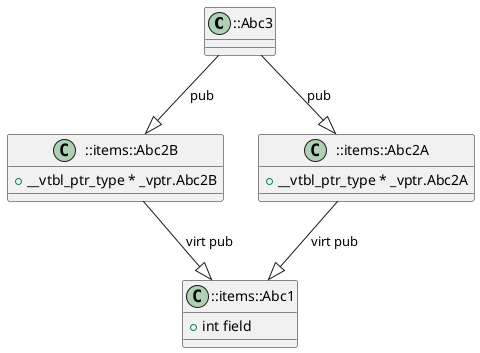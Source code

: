 @startuml

class "::Abc3" as item_0 {
}
class "::items::Abc2B" as item_1 {
    {field} + __vtbl_ptr_type * _vptr.Abc2B
}
class "::items::Abc2A" as item_2 {
    {field} + __vtbl_ptr_type * _vptr.Abc2A
}
class "::items::Abc1" as item_3 {
    {field} + int field
}

' ::Abc3 --|> ::items::Abc2A
item_0 --|> item_2: "pub"
' ::Abc3 --|> ::items::Abc2B
item_0 --|> item_1: "pub"
' ::items::Abc2B --|> ::items::Abc1
item_1 --|> item_3: "virt pub"
' ::items::Abc2A --|> ::items::Abc1
item_2 --|> item_3: "virt pub"

@enduml
